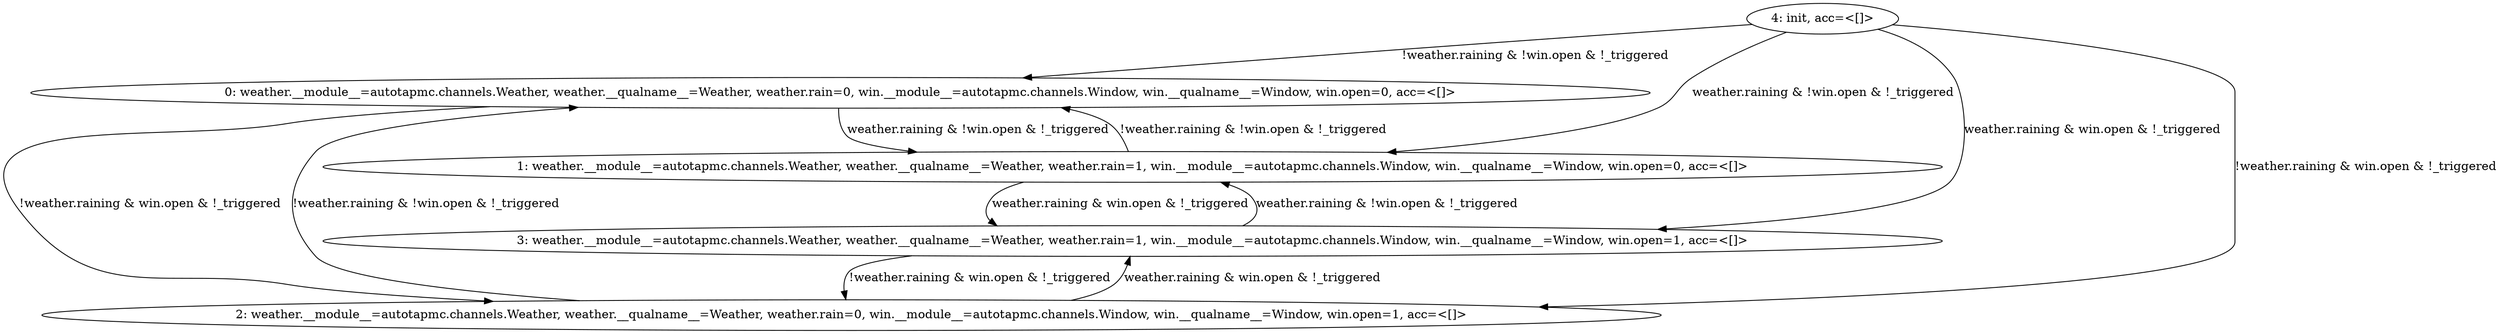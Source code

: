 digraph G {
	s0 [label="0: weather.__module__=autotapmc.channels.Weather, weather.__qualname__=Weather, weather.rain=0, win.__module__=autotapmc.channels.Window, win.__qualname__=Window, win.open=0, acc=<[]>"]
	s1 [label="1: weather.__module__=autotapmc.channels.Weather, weather.__qualname__=Weather, weather.rain=1, win.__module__=autotapmc.channels.Window, win.__qualname__=Window, win.open=0, acc=<[]>"]
	s2 [label="2: weather.__module__=autotapmc.channels.Weather, weather.__qualname__=Weather, weather.rain=0, win.__module__=autotapmc.channels.Window, win.__qualname__=Window, win.open=1, acc=<[]>"]
	s3 [label="3: weather.__module__=autotapmc.channels.Weather, weather.__qualname__=Weather, weather.rain=1, win.__module__=autotapmc.channels.Window, win.__qualname__=Window, win.open=1, acc=<[]>"]
	s4 [label="4: init, acc=<[]>"]
	s0 -> s1 [label="weather.raining & !win.open & !_triggered"]
	s0 -> s2 [label="!weather.raining & win.open & !_triggered"]
	s2 -> s3 [label="weather.raining & win.open & !_triggered"]
	s2 -> s0 [label="!weather.raining & !win.open & !_triggered"]
	s3 -> s2 [label="!weather.raining & win.open & !_triggered"]
	s3 -> s1 [label="weather.raining & !win.open & !_triggered"]
	s1 -> s0 [label="!weather.raining & !win.open & !_triggered"]
	s1 -> s3 [label="weather.raining & win.open & !_triggered"]
	s4 -> s0 [label="!weather.raining & !win.open & !_triggered"]
	s4 -> s1 [label="weather.raining & !win.open & !_triggered"]
	s4 -> s2 [label="!weather.raining & win.open & !_triggered"]
	s4 -> s3 [label="weather.raining & win.open & !_triggered"]
}
